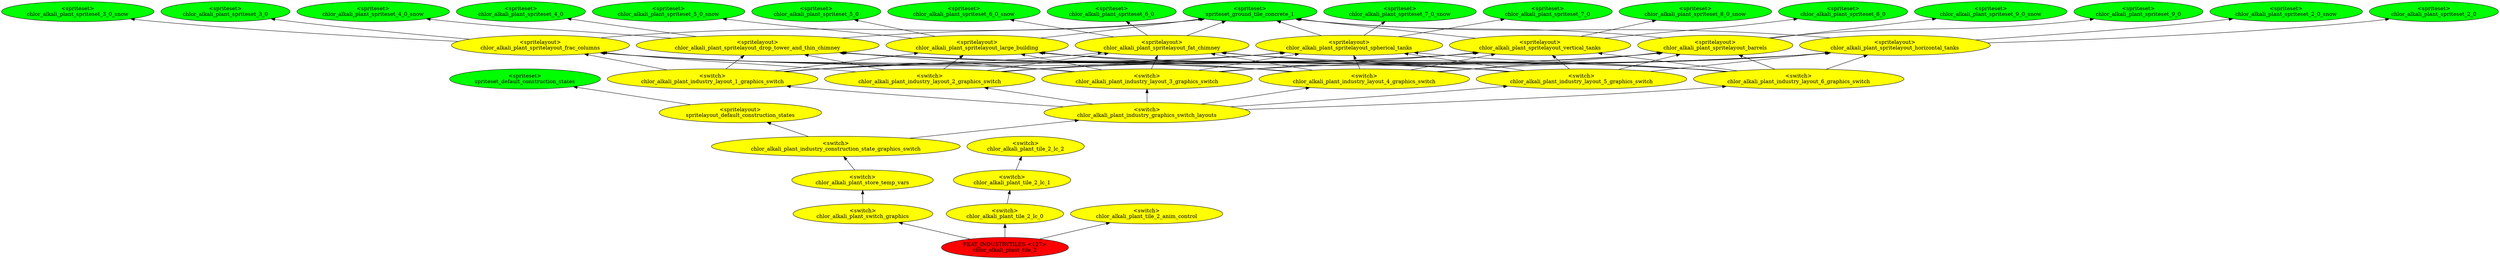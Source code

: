 digraph {
rankdir="BT"
spriteset_default_construction_states [fillcolor=green style="filled" label="<spriteset>\nspriteset_default_construction_states"]
spritelayout_default_construction_states [fillcolor=yellow style="filled" label="<spritelayout>\nspritelayout_default_construction_states"]
spriteset_ground_tile_concrete_1 [fillcolor=green style="filled" label="<spriteset>\nspriteset_ground_tile_concrete_1"]
chlor_alkali_plant_spriteset_2_0 [fillcolor=green style="filled" label="<spriteset>\nchlor_alkali_plant_spriteset_2_0"]
chlor_alkali_plant_spriteset_2_0_snow [fillcolor=green style="filled" label="<spriteset>\nchlor_alkali_plant_spriteset_2_0_snow"]
chlor_alkali_plant_spriteset_3_0 [fillcolor=green style="filled" label="<spriteset>\nchlor_alkali_plant_spriteset_3_0"]
chlor_alkali_plant_spriteset_3_0_snow [fillcolor=green style="filled" label="<spriteset>\nchlor_alkali_plant_spriteset_3_0_snow"]
chlor_alkali_plant_spriteset_4_0 [fillcolor=green style="filled" label="<spriteset>\nchlor_alkali_plant_spriteset_4_0"]
chlor_alkali_plant_spriteset_4_0_snow [fillcolor=green style="filled" label="<spriteset>\nchlor_alkali_plant_spriteset_4_0_snow"]
chlor_alkali_plant_spriteset_5_0 [fillcolor=green style="filled" label="<spriteset>\nchlor_alkali_plant_spriteset_5_0"]
chlor_alkali_plant_spriteset_5_0_snow [fillcolor=green style="filled" label="<spriteset>\nchlor_alkali_plant_spriteset_5_0_snow"]
chlor_alkali_plant_spriteset_6_0 [fillcolor=green style="filled" label="<spriteset>\nchlor_alkali_plant_spriteset_6_0"]
chlor_alkali_plant_spriteset_6_0_snow [fillcolor=green style="filled" label="<spriteset>\nchlor_alkali_plant_spriteset_6_0_snow"]
chlor_alkali_plant_spriteset_7_0 [fillcolor=green style="filled" label="<spriteset>\nchlor_alkali_plant_spriteset_7_0"]
chlor_alkali_plant_spriteset_7_0_snow [fillcolor=green style="filled" label="<spriteset>\nchlor_alkali_plant_spriteset_7_0_snow"]
chlor_alkali_plant_spriteset_8_0 [fillcolor=green style="filled" label="<spriteset>\nchlor_alkali_plant_spriteset_8_0"]
chlor_alkali_plant_spriteset_8_0_snow [fillcolor=green style="filled" label="<spriteset>\nchlor_alkali_plant_spriteset_8_0_snow"]
chlor_alkali_plant_spriteset_9_0 [fillcolor=green style="filled" label="<spriteset>\nchlor_alkali_plant_spriteset_9_0"]
chlor_alkali_plant_spriteset_9_0_snow [fillcolor=green style="filled" label="<spriteset>\nchlor_alkali_plant_spriteset_9_0_snow"]
chlor_alkali_plant_spritelayout_horizontal_tanks [fillcolor=yellow style="filled" label="<spritelayout>\nchlor_alkali_plant_spritelayout_horizontal_tanks"]
chlor_alkali_plant_spritelayout_frac_columns [fillcolor=yellow style="filled" label="<spritelayout>\nchlor_alkali_plant_spritelayout_frac_columns"]
chlor_alkali_plant_spritelayout_drop_tower_and_thin_chimney [fillcolor=yellow style="filled" label="<spritelayout>\nchlor_alkali_plant_spritelayout_drop_tower_and_thin_chimney"]
chlor_alkali_plant_spritelayout_large_building [fillcolor=yellow style="filled" label="<spritelayout>\nchlor_alkali_plant_spritelayout_large_building"]
chlor_alkali_plant_spritelayout_fat_chimney [fillcolor=yellow style="filled" label="<spritelayout>\nchlor_alkali_plant_spritelayout_fat_chimney"]
chlor_alkali_plant_spritelayout_spherical_tanks [fillcolor=yellow style="filled" label="<spritelayout>\nchlor_alkali_plant_spritelayout_spherical_tanks"]
chlor_alkali_plant_spritelayout_vertical_tanks [fillcolor=yellow style="filled" label="<spritelayout>\nchlor_alkali_plant_spritelayout_vertical_tanks"]
chlor_alkali_plant_spritelayout_barrels [fillcolor=yellow style="filled" label="<spritelayout>\nchlor_alkali_plant_spritelayout_barrels"]
chlor_alkali_plant_industry_layout_1_graphics_switch [fillcolor=yellow style="filled" label="<switch>\nchlor_alkali_plant_industry_layout_1_graphics_switch"]
chlor_alkali_plant_industry_layout_2_graphics_switch [fillcolor=yellow style="filled" label="<switch>\nchlor_alkali_plant_industry_layout_2_graphics_switch"]
chlor_alkali_plant_industry_layout_3_graphics_switch [fillcolor=yellow style="filled" label="<switch>\nchlor_alkali_plant_industry_layout_3_graphics_switch"]
chlor_alkali_plant_industry_layout_4_graphics_switch [fillcolor=yellow style="filled" label="<switch>\nchlor_alkali_plant_industry_layout_4_graphics_switch"]
chlor_alkali_plant_industry_layout_5_graphics_switch [fillcolor=yellow style="filled" label="<switch>\nchlor_alkali_plant_industry_layout_5_graphics_switch"]
chlor_alkali_plant_industry_layout_6_graphics_switch [fillcolor=yellow style="filled" label="<switch>\nchlor_alkali_plant_industry_layout_6_graphics_switch"]
chlor_alkali_plant_industry_graphics_switch_layouts [fillcolor=yellow style="filled" label="<switch>\nchlor_alkali_plant_industry_graphics_switch_layouts"]
chlor_alkali_plant_industry_construction_state_graphics_switch [fillcolor=yellow style="filled" label="<switch>\nchlor_alkali_plant_industry_construction_state_graphics_switch"]
chlor_alkali_plant_store_temp_vars [fillcolor=yellow style="filled" label="<switch>\nchlor_alkali_plant_store_temp_vars"]
chlor_alkali_plant_switch_graphics [fillcolor=yellow style="filled" label="<switch>\nchlor_alkali_plant_switch_graphics"]
chlor_alkali_plant_tile_2_lc_2 [fillcolor=yellow style="filled" label="<switch>\nchlor_alkali_plant_tile_2_lc_2"]
chlor_alkali_plant_tile_2_lc_1 [fillcolor=yellow style="filled" label="<switch>\nchlor_alkali_plant_tile_2_lc_1"]
chlor_alkali_plant_tile_2_lc_0 [fillcolor=yellow style="filled" label="<switch>\nchlor_alkali_plant_tile_2_lc_0"]
chlor_alkali_plant_tile_2_anim_control [fillcolor=yellow style="filled" label="<switch>\nchlor_alkali_plant_tile_2_anim_control"]
chlor_alkali_plant_tile_2 [fillcolor=red style="filled" label="FEAT_INDUSTRYTILES <127>\nchlor_alkali_plant_tile_2"]
chlor_alkali_plant_industry_layout_1_graphics_switch->chlor_alkali_plant_spritelayout_frac_columns
chlor_alkali_plant_industry_graphics_switch_layouts->chlor_alkali_plant_industry_layout_1_graphics_switch
chlor_alkali_plant_tile_2->chlor_alkali_plant_switch_graphics
chlor_alkali_plant_industry_layout_5_graphics_switch->chlor_alkali_plant_spritelayout_vertical_tanks
chlor_alkali_plant_industry_layout_2_graphics_switch->chlor_alkali_plant_spritelayout_frac_columns
chlor_alkali_plant_industry_layout_5_graphics_switch->chlor_alkali_plant_spritelayout_large_building
chlor_alkali_plant_industry_layout_4_graphics_switch->chlor_alkali_plant_spritelayout_spherical_tanks
chlor_alkali_plant_spritelayout_large_building->chlor_alkali_plant_spriteset_5_0_snow
chlor_alkali_plant_spritelayout_fat_chimney->chlor_alkali_plant_spriteset_6_0_snow
chlor_alkali_plant_industry_layout_1_graphics_switch->chlor_alkali_plant_spritelayout_fat_chimney
chlor_alkali_plant_spritelayout_large_building->chlor_alkali_plant_spriteset_5_0
chlor_alkali_plant_industry_layout_3_graphics_switch->chlor_alkali_plant_spritelayout_fat_chimney
chlor_alkali_plant_store_temp_vars->chlor_alkali_plant_industry_construction_state_graphics_switch
chlor_alkali_plant_industry_layout_5_graphics_switch->chlor_alkali_plant_spritelayout_drop_tower_and_thin_chimney
chlor_alkali_plant_industry_layout_4_graphics_switch->chlor_alkali_plant_spritelayout_drop_tower_and_thin_chimney
chlor_alkali_plant_industry_layout_3_graphics_switch->chlor_alkali_plant_spritelayout_horizontal_tanks
chlor_alkali_plant_industry_layout_5_graphics_switch->chlor_alkali_plant_spritelayout_barrels
chlor_alkali_plant_industry_layout_3_graphics_switch->chlor_alkali_plant_spritelayout_barrels
chlor_alkali_plant_industry_layout_6_graphics_switch->chlor_alkali_plant_spritelayout_horizontal_tanks
chlor_alkali_plant_switch_graphics->chlor_alkali_plant_store_temp_vars
chlor_alkali_plant_industry_layout_4_graphics_switch->chlor_alkali_plant_spritelayout_barrels
chlor_alkali_plant_spritelayout_large_building->spriteset_ground_tile_concrete_1
chlor_alkali_plant_industry_layout_6_graphics_switch->chlor_alkali_plant_spritelayout_frac_columns
chlor_alkali_plant_industry_layout_4_graphics_switch->chlor_alkali_plant_spritelayout_fat_chimney
chlor_alkali_plant_spritelayout_drop_tower_and_thin_chimney->chlor_alkali_plant_spriteset_4_0
chlor_alkali_plant_industry_layout_1_graphics_switch->chlor_alkali_plant_spritelayout_barrels
chlor_alkali_plant_spritelayout_frac_columns->spriteset_ground_tile_concrete_1
chlor_alkali_plant_industry_layout_3_graphics_switch->chlor_alkali_plant_spritelayout_large_building
chlor_alkali_plant_industry_layout_1_graphics_switch->chlor_alkali_plant_spritelayout_drop_tower_and_thin_chimney
chlor_alkali_plant_spritelayout_drop_tower_and_thin_chimney->spriteset_ground_tile_concrete_1
chlor_alkali_plant_industry_layout_4_graphics_switch->chlor_alkali_plant_spritelayout_large_building
chlor_alkali_plant_spritelayout_frac_columns->chlor_alkali_plant_spriteset_3_0_snow
chlor_alkali_plant_spritelayout_spherical_tanks->spriteset_ground_tile_concrete_1
chlor_alkali_plant_industry_layout_4_graphics_switch->chlor_alkali_plant_spritelayout_vertical_tanks
chlor_alkali_plant_tile_2_lc_0->chlor_alkali_plant_tile_2_lc_1
chlor_alkali_plant_spritelayout_spherical_tanks->chlor_alkali_plant_spriteset_7_0
chlor_alkali_plant_industry_layout_2_graphics_switch->chlor_alkali_plant_spritelayout_large_building
chlor_alkali_plant_industry_layout_5_graphics_switch->chlor_alkali_plant_spritelayout_fat_chimney
chlor_alkali_plant_industry_layout_4_graphics_switch->chlor_alkali_plant_spritelayout_horizontal_tanks
chlor_alkali_plant_spritelayout_frac_columns->chlor_alkali_plant_spriteset_3_0
chlor_alkali_plant_industry_layout_5_graphics_switch->chlor_alkali_plant_spritelayout_frac_columns
chlor_alkali_plant_spritelayout_vertical_tanks->chlor_alkali_plant_spriteset_8_0_snow
chlor_alkali_plant_tile_2->chlor_alkali_plant_tile_2_lc_0
chlor_alkali_plant_industry_graphics_switch_layouts->chlor_alkali_plant_industry_layout_3_graphics_switch
chlor_alkali_plant_industry_graphics_switch_layouts->chlor_alkali_plant_industry_layout_2_graphics_switch
chlor_alkali_plant_industry_layout_3_graphics_switch->chlor_alkali_plant_spritelayout_spherical_tanks
chlor_alkali_plant_spritelayout_drop_tower_and_thin_chimney->chlor_alkali_plant_spriteset_4_0_snow
chlor_alkali_plant_industry_layout_6_graphics_switch->chlor_alkali_plant_spritelayout_vertical_tanks
chlor_alkali_plant_industry_layout_3_graphics_switch->chlor_alkali_plant_spritelayout_vertical_tanks
chlor_alkali_plant_spritelayout_barrels->spriteset_ground_tile_concrete_1
chlor_alkali_plant_industry_layout_6_graphics_switch->chlor_alkali_plant_spritelayout_drop_tower_and_thin_chimney
chlor_alkali_plant_tile_2->chlor_alkali_plant_tile_2_anim_control
chlor_alkali_plant_spritelayout_fat_chimney->spriteset_ground_tile_concrete_1
chlor_alkali_plant_industry_layout_6_graphics_switch->chlor_alkali_plant_spritelayout_barrels
chlor_alkali_plant_industry_layout_1_graphics_switch->chlor_alkali_plant_spritelayout_spherical_tanks
chlor_alkali_plant_spritelayout_horizontal_tanks->chlor_alkali_plant_spriteset_2_0
chlor_alkali_plant_industry_layout_2_graphics_switch->chlor_alkali_plant_spritelayout_vertical_tanks
chlor_alkali_plant_industry_layout_2_graphics_switch->chlor_alkali_plant_spritelayout_drop_tower_and_thin_chimney
chlor_alkali_plant_industry_layout_2_graphics_switch->chlor_alkali_plant_spritelayout_fat_chimney
chlor_alkali_plant_industry_layout_6_graphics_switch->chlor_alkali_plant_spritelayout_spherical_tanks
chlor_alkali_plant_industry_construction_state_graphics_switch->chlor_alkali_plant_industry_graphics_switch_layouts
chlor_alkali_plant_industry_layout_4_graphics_switch->chlor_alkali_plant_spritelayout_frac_columns
chlor_alkali_plant_spritelayout_horizontal_tanks->chlor_alkali_plant_spriteset_2_0_snow
chlor_alkali_plant_industry_layout_2_graphics_switch->chlor_alkali_plant_spritelayout_spherical_tanks
chlor_alkali_plant_industry_graphics_switch_layouts->chlor_alkali_plant_industry_layout_4_graphics_switch
chlor_alkali_plant_spritelayout_vertical_tanks->spriteset_ground_tile_concrete_1
chlor_alkali_plant_industry_layout_5_graphics_switch->chlor_alkali_plant_spritelayout_spherical_tanks
chlor_alkali_plant_spritelayout_fat_chimney->chlor_alkali_plant_spriteset_6_0
chlor_alkali_plant_industry_layout_1_graphics_switch->chlor_alkali_plant_spritelayout_large_building
chlor_alkali_plant_spritelayout_spherical_tanks->chlor_alkali_plant_spriteset_7_0_snow
chlor_alkali_plant_industry_layout_2_graphics_switch->chlor_alkali_plant_spritelayout_barrels
chlor_alkali_plant_spritelayout_barrels->chlor_alkali_plant_spriteset_9_0
chlor_alkali_plant_industry_graphics_switch_layouts->chlor_alkali_plant_industry_layout_6_graphics_switch
spritelayout_default_construction_states->spriteset_default_construction_states
chlor_alkali_plant_industry_graphics_switch_layouts->chlor_alkali_plant_industry_layout_5_graphics_switch
chlor_alkali_plant_spritelayout_barrels->chlor_alkali_plant_spriteset_9_0_snow
chlor_alkali_plant_spritelayout_vertical_tanks->chlor_alkali_plant_spriteset_8_0
chlor_alkali_plant_industry_layout_6_graphics_switch->chlor_alkali_plant_spritelayout_large_building
chlor_alkali_plant_industry_layout_3_graphics_switch->chlor_alkali_plant_spritelayout_drop_tower_and_thin_chimney
chlor_alkali_plant_spritelayout_horizontal_tanks->spriteset_ground_tile_concrete_1
chlor_alkali_plant_industry_layout_5_graphics_switch->chlor_alkali_plant_spritelayout_horizontal_tanks
chlor_alkali_plant_industry_layout_1_graphics_switch->chlor_alkali_plant_spritelayout_horizontal_tanks
chlor_alkali_plant_industry_layout_6_graphics_switch->chlor_alkali_plant_spritelayout_fat_chimney
chlor_alkali_plant_tile_2_lc_1->chlor_alkali_plant_tile_2_lc_2
chlor_alkali_plant_industry_layout_3_graphics_switch->chlor_alkali_plant_spritelayout_frac_columns
chlor_alkali_plant_industry_construction_state_graphics_switch->spritelayout_default_construction_states
chlor_alkali_plant_industry_layout_2_graphics_switch->chlor_alkali_plant_spritelayout_horizontal_tanks
chlor_alkali_plant_industry_layout_1_graphics_switch->chlor_alkali_plant_spritelayout_vertical_tanks
}

